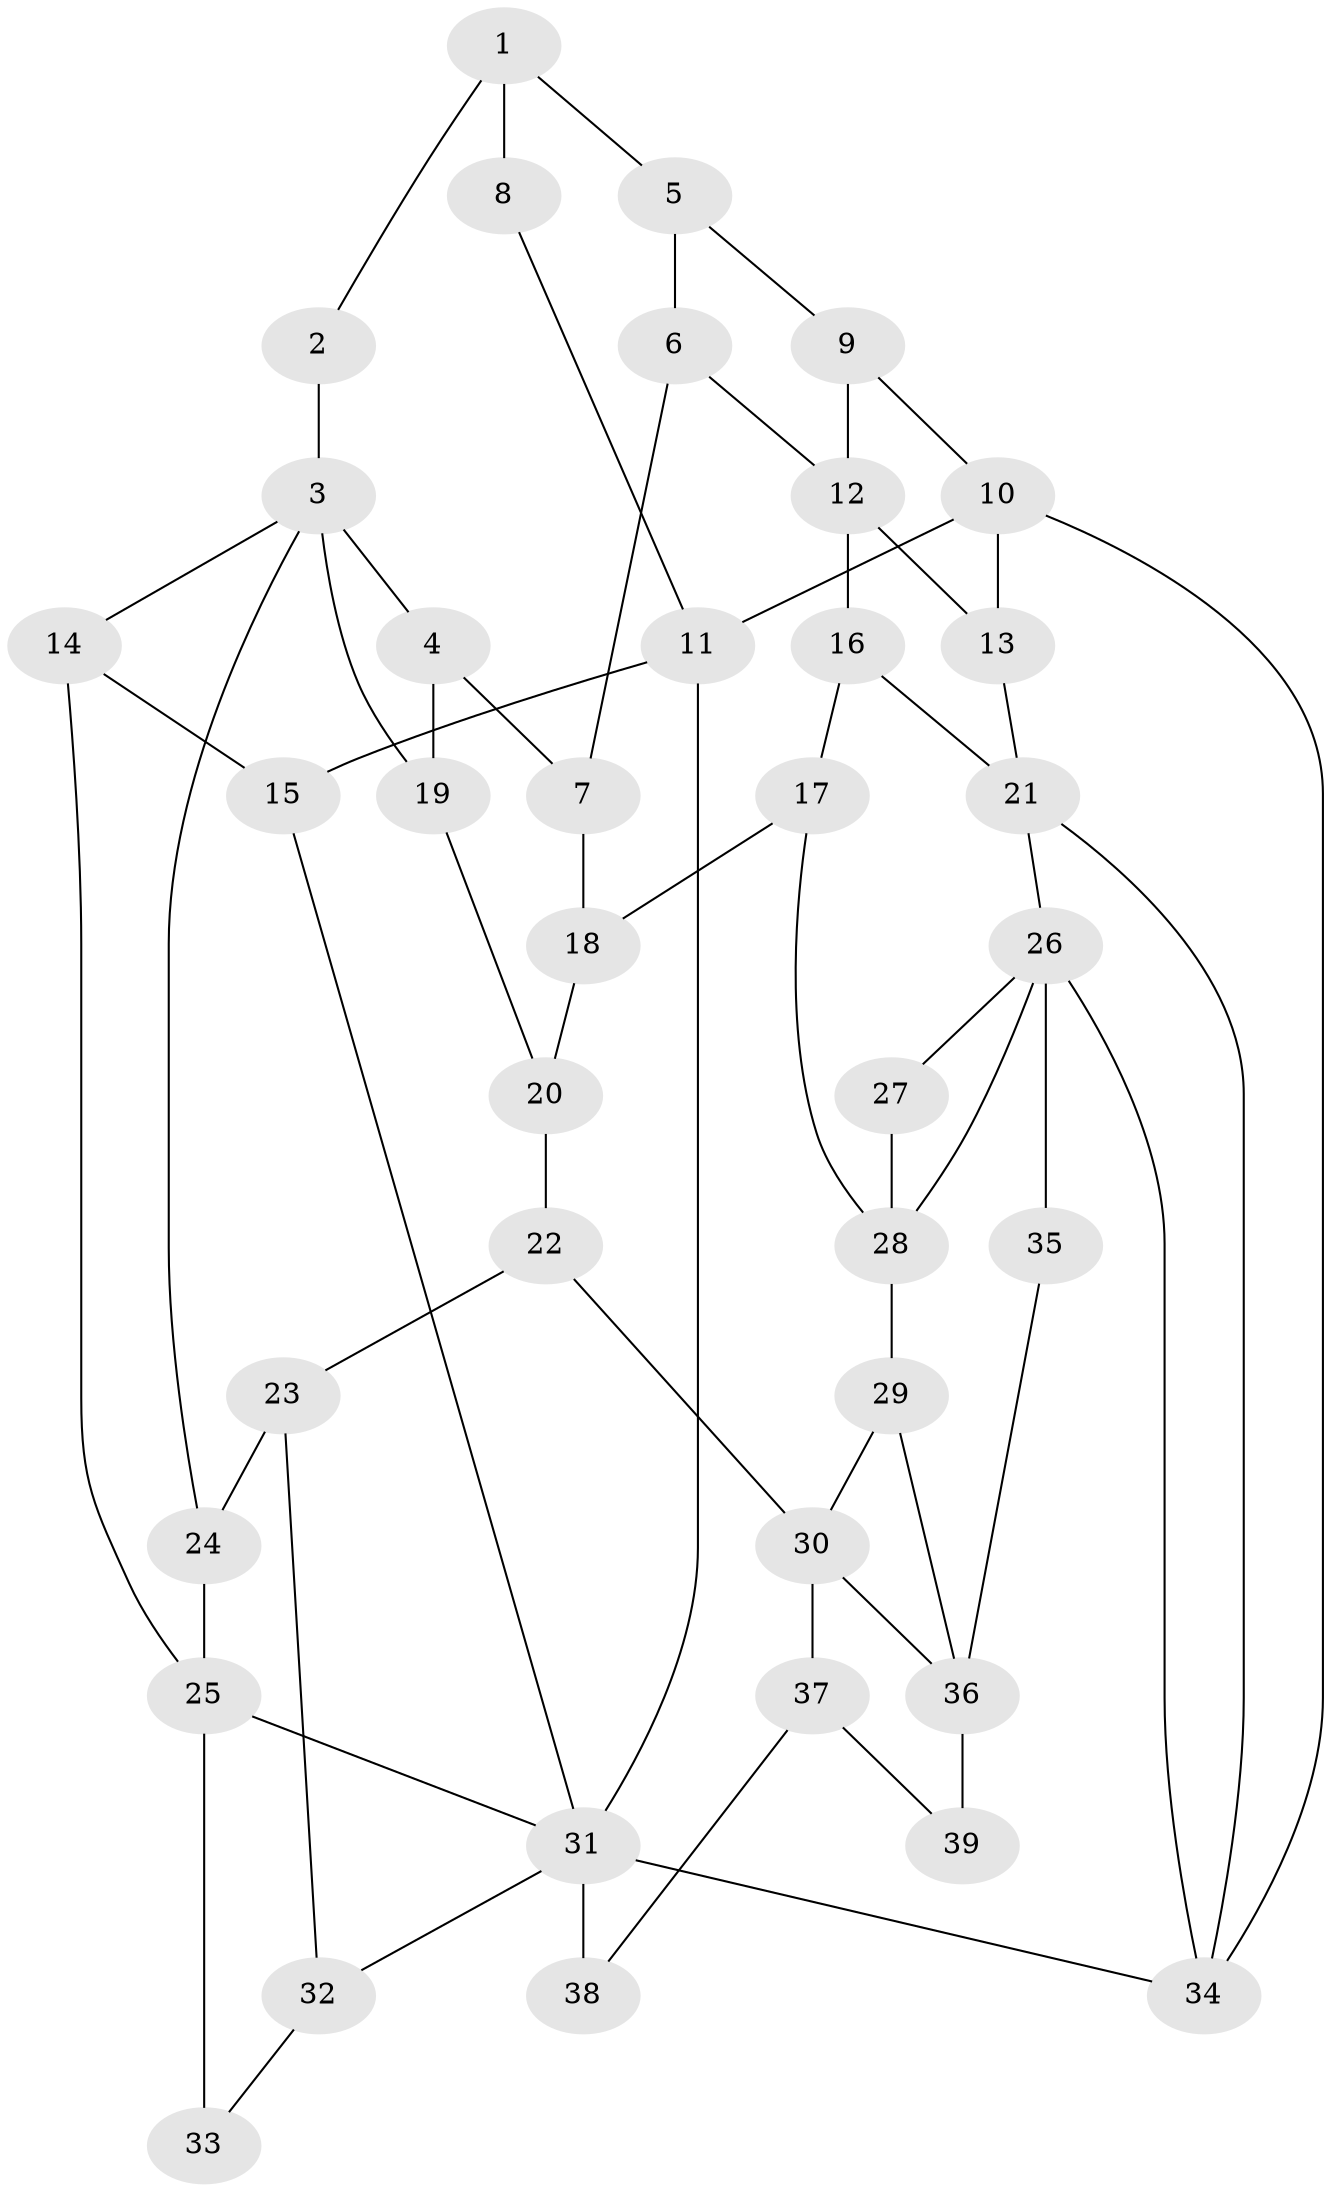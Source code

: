 // original degree distribution, {3: 0.02564102564102564, 5: 0.48717948717948717, 4: 0.2564102564102564, 6: 0.23076923076923078}
// Generated by graph-tools (version 1.1) at 2025/38/03/09/25 02:38:37]
// undirected, 39 vertices, 63 edges
graph export_dot {
graph [start="1"]
  node [color=gray90,style=filled];
  1;
  2;
  3;
  4;
  5;
  6;
  7;
  8;
  9;
  10;
  11;
  12;
  13;
  14;
  15;
  16;
  17;
  18;
  19;
  20;
  21;
  22;
  23;
  24;
  25;
  26;
  27;
  28;
  29;
  30;
  31;
  32;
  33;
  34;
  35;
  36;
  37;
  38;
  39;
  1 -- 2 [weight=1.0];
  1 -- 5 [weight=1.0];
  1 -- 8 [weight=2.0];
  2 -- 3 [weight=2.0];
  3 -- 4 [weight=1.0];
  3 -- 14 [weight=1.0];
  3 -- 19 [weight=1.0];
  3 -- 24 [weight=1.0];
  4 -- 7 [weight=1.0];
  4 -- 19 [weight=2.0];
  5 -- 6 [weight=1.0];
  5 -- 9 [weight=1.0];
  6 -- 7 [weight=1.0];
  6 -- 12 [weight=1.0];
  7 -- 18 [weight=1.0];
  8 -- 11 [weight=1.0];
  9 -- 10 [weight=1.0];
  9 -- 12 [weight=1.0];
  10 -- 11 [weight=1.0];
  10 -- 13 [weight=1.0];
  10 -- 34 [weight=1.0];
  11 -- 15 [weight=1.0];
  11 -- 31 [weight=1.0];
  12 -- 13 [weight=2.0];
  12 -- 16 [weight=2.0];
  13 -- 21 [weight=1.0];
  14 -- 15 [weight=1.0];
  14 -- 25 [weight=1.0];
  15 -- 31 [weight=1.0];
  16 -- 17 [weight=2.0];
  16 -- 21 [weight=1.0];
  17 -- 18 [weight=1.0];
  17 -- 28 [weight=2.0];
  18 -- 20 [weight=1.0];
  19 -- 20 [weight=1.0];
  20 -- 22 [weight=1.0];
  21 -- 26 [weight=1.0];
  21 -- 34 [weight=1.0];
  22 -- 23 [weight=2.0];
  22 -- 30 [weight=2.0];
  23 -- 24 [weight=1.0];
  23 -- 32 [weight=1.0];
  24 -- 25 [weight=2.0];
  25 -- 31 [weight=1.0];
  25 -- 33 [weight=2.0];
  26 -- 27 [weight=1.0];
  26 -- 28 [weight=1.0];
  26 -- 34 [weight=1.0];
  26 -- 35 [weight=2.0];
  27 -- 28 [weight=2.0];
  28 -- 29 [weight=1.0];
  29 -- 30 [weight=1.0];
  29 -- 36 [weight=1.0];
  30 -- 36 [weight=1.0];
  30 -- 37 [weight=1.0];
  31 -- 32 [weight=1.0];
  31 -- 34 [weight=1.0];
  31 -- 38 [weight=2.0];
  32 -- 33 [weight=1.0];
  35 -- 36 [weight=2.0];
  36 -- 39 [weight=2.0];
  37 -- 38 [weight=1.0];
  37 -- 39 [weight=1.0];
}
